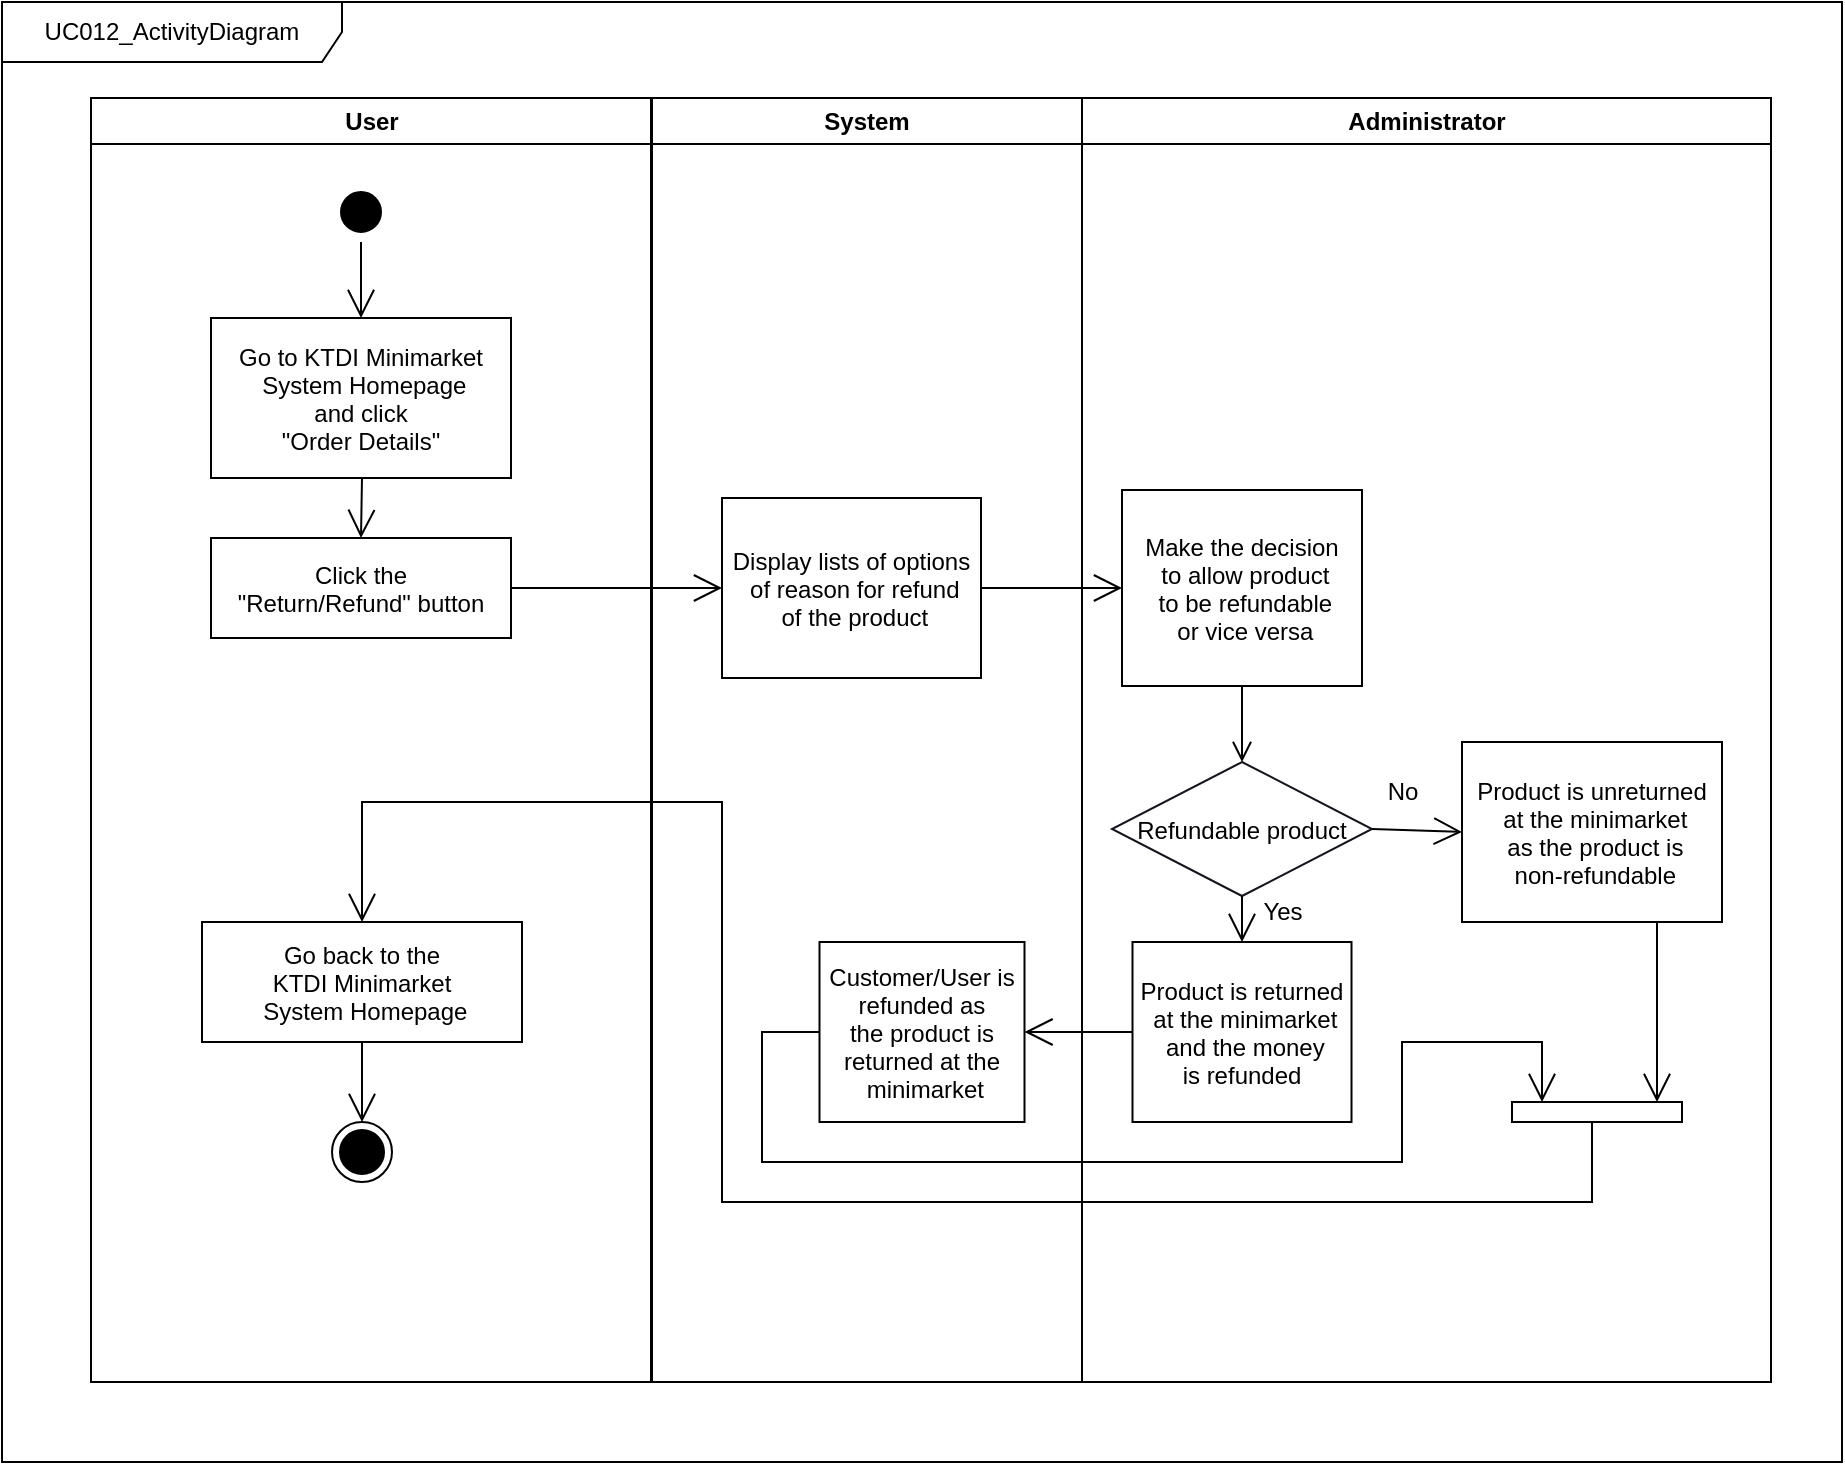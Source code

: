 <mxfile>
    <diagram name="Page-1" id="e7e014a7-5840-1c2e-5031-d8a46d1fe8dd">
        <mxGraphModel dx="832" dy="568" grid="1" gridSize="10" guides="1" tooltips="1" connect="1" arrows="1" fold="1" page="1" pageScale="1" pageWidth="1169" pageHeight="826" background="none" math="0" shadow="0">
            <root>
                <mxCell id="0"/>
                <mxCell id="1" parent="0"/>
                <mxCell id="2" value="User" style="swimlane;whiteSpace=wrap" parent="1" vertex="1">
                    <mxGeometry x="164.5" y="128" width="280" height="642" as="geometry"/>
                </mxCell>
                <mxCell id="5" value="" style="ellipse;shape=startState;fillColor=#000000;strokeColor=#FFFFFF;" parent="2" vertex="1">
                    <mxGeometry x="120" y="42" width="30" height="30" as="geometry"/>
                </mxCell>
                <mxCell id="7" value="Go to KTDI Minimarket&#10; System Homepage&#10;and click &#10;&quot;Order Details&quot;" style="strokeColor=#000000;" parent="2" vertex="1">
                    <mxGeometry x="60" y="110" width="150" height="80" as="geometry"/>
                </mxCell>
                <mxCell id="8" value="Click the&#10;&quot;Return/Refund&quot; button" style="" parent="2" vertex="1">
                    <mxGeometry x="60" y="220" width="150" height="50" as="geometry"/>
                </mxCell>
                <mxCell id="qjr2F4XpUvaXnPlqDPw9-71" value="" style="endArrow=open;endFill=1;endSize=12;html=1;rounded=0;exitX=0.5;exitY=1;exitDx=0;exitDy=0;" parent="2" source="5" target="7" edge="1">
                    <mxGeometry width="160" relative="1" as="geometry">
                        <mxPoint x="295.5" y="272" as="sourcePoint"/>
                        <mxPoint x="455.5" y="272" as="targetPoint"/>
                    </mxGeometry>
                </mxCell>
                <mxCell id="JSpwwFLCDADJo0zgjeLh-42" value="" style="endArrow=open;endFill=1;endSize=12;html=1;rounded=0;entryX=0.5;entryY=0;entryDx=0;entryDy=0;" parent="2" target="8" edge="1">
                    <mxGeometry width="160" relative="1" as="geometry">
                        <mxPoint x="135.5" y="190" as="sourcePoint"/>
                        <mxPoint x="295.5" y="190" as="targetPoint"/>
                    </mxGeometry>
                </mxCell>
                <mxCell id="3" value="System" style="swimlane;whiteSpace=wrap" parent="1" vertex="1">
                    <mxGeometry x="445" y="128" width="215" height="642" as="geometry"/>
                </mxCell>
                <mxCell id="16" value="Display lists of options&#10; of reason for refund&#10; of the product" style="" parent="3" vertex="1">
                    <mxGeometry x="35" y="200" width="129.5" height="90" as="geometry"/>
                </mxCell>
                <mxCell id="4" value="Administrator" style="swimlane;whiteSpace=wrap" parent="1" vertex="1">
                    <mxGeometry x="660" y="128" width="344.5" height="642" as="geometry"/>
                </mxCell>
                <mxCell id="qjr2F4XpUvaXnPlqDPw9-41" value="UC012_ActivityDiagram" style="shape=umlFrame;whiteSpace=wrap;html=1;pointerEvents=0;width=170;height=30;fillColor=none;" parent="1" vertex="1">
                    <mxGeometry x="120" y="80" width="920" height="730" as="geometry"/>
                </mxCell>
                <mxCell id="15" value="Make the decision&#10; to allow product&#10; to be refundable&#10; or vice versa" style="" parent="1" vertex="1">
                    <mxGeometry x="680" y="324" width="120" height="98" as="geometry"/>
                </mxCell>
                <mxCell id="qjr2F4XpUvaXnPlqDPw9-49" value="" style="endArrow=open;endFill=1;endSize=12;html=1;rounded=0;entryX=0;entryY=0.5;entryDx=0;entryDy=0;exitX=1;exitY=0.5;exitDx=0;exitDy=0;" parent="1" source="16" target="15" edge="1">
                    <mxGeometry width="160" relative="1" as="geometry">
                        <mxPoint x="460" y="400" as="sourcePoint"/>
                        <mxPoint x="620" y="400" as="targetPoint"/>
                    </mxGeometry>
                </mxCell>
                <mxCell id="21" value="Refundable product" style="rhombus;fillColor=default;strokeColor=#18141D;" parent="1" vertex="1">
                    <mxGeometry x="675" y="460" width="130" height="67" as="geometry"/>
                </mxCell>
                <mxCell id="33" value="Go back to the&#10;KTDI Minimarket&#10; System Homepage" style="" parent="1" vertex="1">
                    <mxGeometry x="220" y="540" width="160" height="60" as="geometry"/>
                </mxCell>
                <mxCell id="qjr2F4XpUvaXnPlqDPw9-50" value="Product is returned&#10; at the minimarket&#10; and the money &#10;is refunded" style="" parent="1" vertex="1">
                    <mxGeometry x="685.25" y="550" width="109.5" height="90" as="geometry"/>
                </mxCell>
                <mxCell id="qjr2F4XpUvaXnPlqDPw9-52" value="Product is unreturned&#10; at the minimarket&#10; as the product is&#10; non-refundable" style="" parent="1" vertex="1">
                    <mxGeometry x="850" y="450" width="130" height="90" as="geometry"/>
                </mxCell>
                <mxCell id="qjr2F4XpUvaXnPlqDPw9-58" value="Yes" style="text;html=1;align=center;verticalAlign=middle;resizable=0;points=[];autosize=1;strokeColor=none;fillColor=none;" parent="1" vertex="1">
                    <mxGeometry x="740" y="520" width="40" height="30" as="geometry"/>
                </mxCell>
                <mxCell id="qjr2F4XpUvaXnPlqDPw9-60" value="" style="html=1;points=[];perimeter=orthogonalPerimeter;outlineConnect=0;targetShapes=umlLifeline;portConstraint=eastwest;newEdgeStyle={&quot;edgeStyle&quot;:&quot;elbowEdgeStyle&quot;,&quot;elbow&quot;:&quot;vertical&quot;,&quot;curved&quot;:0,&quot;rounded&quot;:0};strokeColor=#000000;fillColor=#FFFFFF;direction=south;" parent="1" vertex="1">
                    <mxGeometry x="875" y="630" width="85" height="10" as="geometry"/>
                </mxCell>
                <mxCell id="qjr2F4XpUvaXnPlqDPw9-64" value="" style="endArrow=open;endFill=1;endSize=12;html=1;rounded=0;entryX=1;entryY=0.5;entryDx=0;entryDy=0;exitX=0;exitY=0.5;exitDx=0;exitDy=0;" parent="1" source="qjr2F4XpUvaXnPlqDPw9-50" target="qjr2F4XpUvaXnPlqDPw9-72" edge="1">
                    <mxGeometry width="160" relative="1" as="geometry">
                        <mxPoint x="680" y="595" as="sourcePoint"/>
                        <mxPoint x="620" y="500" as="targetPoint"/>
                        <Array as="points"/>
                    </mxGeometry>
                </mxCell>
                <mxCell id="qjr2F4XpUvaXnPlqDPw9-66" value="" style="endArrow=open;endFill=1;endSize=12;html=1;rounded=0;entryX=0;entryY=0.5;entryDx=0;entryDy=0;exitX=1;exitY=0.5;exitDx=0;exitDy=0;" parent="1" source="21" target="qjr2F4XpUvaXnPlqDPw9-52" edge="1">
                    <mxGeometry width="160" relative="1" as="geometry">
                        <mxPoint x="460" y="500" as="sourcePoint"/>
                        <mxPoint x="620" y="500" as="targetPoint"/>
                    </mxGeometry>
                </mxCell>
                <mxCell id="qjr2F4XpUvaXnPlqDPw9-67" value="" style="endArrow=open;endFill=1;endSize=12;html=1;rounded=0;entryX=0.5;entryY=0;entryDx=0;entryDy=0;exitX=0.5;exitY=1;exitDx=0;exitDy=0;" parent="1" source="21" target="qjr2F4XpUvaXnPlqDPw9-50" edge="1">
                    <mxGeometry width="160" relative="1" as="geometry">
                        <mxPoint x="460" y="500" as="sourcePoint"/>
                        <mxPoint x="620" y="500" as="targetPoint"/>
                    </mxGeometry>
                </mxCell>
                <mxCell id="qjr2F4XpUvaXnPlqDPw9-68" value="No" style="text;html=1;align=center;verticalAlign=middle;resizable=0;points=[];autosize=1;strokeColor=none;fillColor=none;" parent="1" vertex="1">
                    <mxGeometry x="800" y="460" width="40" height="30" as="geometry"/>
                </mxCell>
                <mxCell id="qjr2F4XpUvaXnPlqDPw9-69" value="" style="endArrow=open;endFill=1;endSize=12;html=1;rounded=0;" parent="1" source="qjr2F4XpUvaXnPlqDPw9-60" target="33" edge="1">
                    <mxGeometry width="160" relative="1" as="geometry">
                        <mxPoint x="460" y="500" as="sourcePoint"/>
                        <mxPoint x="620" y="500" as="targetPoint"/>
                        <Array as="points">
                            <mxPoint x="915" y="680"/>
                            <mxPoint x="480" y="680"/>
                            <mxPoint x="480" y="480"/>
                            <mxPoint x="300" y="480"/>
                        </Array>
                    </mxGeometry>
                </mxCell>
                <mxCell id="qjr2F4XpUvaXnPlqDPw9-70" value="" style="endArrow=open;endFill=1;endSize=12;html=1;rounded=0;exitX=1;exitY=0.5;exitDx=0;exitDy=0;entryX=0;entryY=0.5;entryDx=0;entryDy=0;" parent="1" source="8" target="16" edge="1">
                    <mxGeometry width="160" relative="1" as="geometry">
                        <mxPoint x="460" y="400" as="sourcePoint"/>
                        <mxPoint x="620" y="400" as="targetPoint"/>
                    </mxGeometry>
                </mxCell>
                <mxCell id="qjr2F4XpUvaXnPlqDPw9-72" value="Customer/User is &#10;refunded as &#10;the product is &#10;returned at the&#10; minimarket" style="" parent="1" vertex="1">
                    <mxGeometry x="528.75" y="550" width="102.5" height="90" as="geometry"/>
                </mxCell>
                <mxCell id="qjr2F4XpUvaXnPlqDPw9-73" value="" style="endArrow=open;endFill=1;endSize=12;html=1;rounded=0;exitX=0;exitY=0.5;exitDx=0;exitDy=0;" parent="1" source="qjr2F4XpUvaXnPlqDPw9-72" target="qjr2F4XpUvaXnPlqDPw9-60" edge="1">
                    <mxGeometry width="160" relative="1" as="geometry">
                        <mxPoint x="460" y="500" as="sourcePoint"/>
                        <mxPoint x="620" y="500" as="targetPoint"/>
                        <Array as="points">
                            <mxPoint x="500" y="595"/>
                            <mxPoint x="500" y="660"/>
                            <mxPoint x="820" y="660"/>
                            <mxPoint x="820" y="600"/>
                            <mxPoint x="890" y="600"/>
                        </Array>
                    </mxGeometry>
                </mxCell>
                <mxCell id="qjr2F4XpUvaXnPlqDPw9-74" value="" style="endArrow=open;endFill=1;endSize=12;html=1;rounded=0;exitX=0.75;exitY=1;exitDx=0;exitDy=0;" parent="1" source="qjr2F4XpUvaXnPlqDPw9-52" target="qjr2F4XpUvaXnPlqDPw9-60" edge="1">
                    <mxGeometry width="160" relative="1" as="geometry">
                        <mxPoint x="460" y="500" as="sourcePoint"/>
                        <mxPoint x="620" y="500" as="targetPoint"/>
                    </mxGeometry>
                </mxCell>
                <mxCell id="JSpwwFLCDADJo0zgjeLh-39" value="" style="endArrow=open;endFill=1;endSize=12;html=1;rounded=0;entryX=0.5;entryY=0;entryDx=0;entryDy=0;" parent="1" edge="1">
                    <mxGeometry width="160" relative="1" as="geometry">
                        <mxPoint x="300" y="600" as="sourcePoint"/>
                        <mxPoint x="300" y="640" as="targetPoint"/>
                    </mxGeometry>
                </mxCell>
                <mxCell id="JSpwwFLCDADJo0zgjeLh-43" value="" style="ellipse;html=1;shape=endState;fillColor=#000000;strokeColor=#000000;" parent="1" vertex="1">
                    <mxGeometry x="285" y="640" width="30" height="30" as="geometry"/>
                </mxCell>
                <mxCell id="34" value="" style="endArrow=open;startArrow=none;endFill=0;startFill=0;endSize=8;html=1;verticalAlign=bottom;labelBackgroundColor=none;strokeWidth=1;entryX=0.5;entryY=0;entryDx=0;entryDy=0;exitX=0.5;exitY=1;exitDx=0;exitDy=0;" edge="1" parent="1" source="15" target="21">
                    <mxGeometry width="160" relative="1" as="geometry">
                        <mxPoint x="350" y="290" as="sourcePoint"/>
                        <mxPoint x="510" y="290" as="targetPoint"/>
                    </mxGeometry>
                </mxCell>
            </root>
        </mxGraphModel>
    </diagram>
</mxfile>